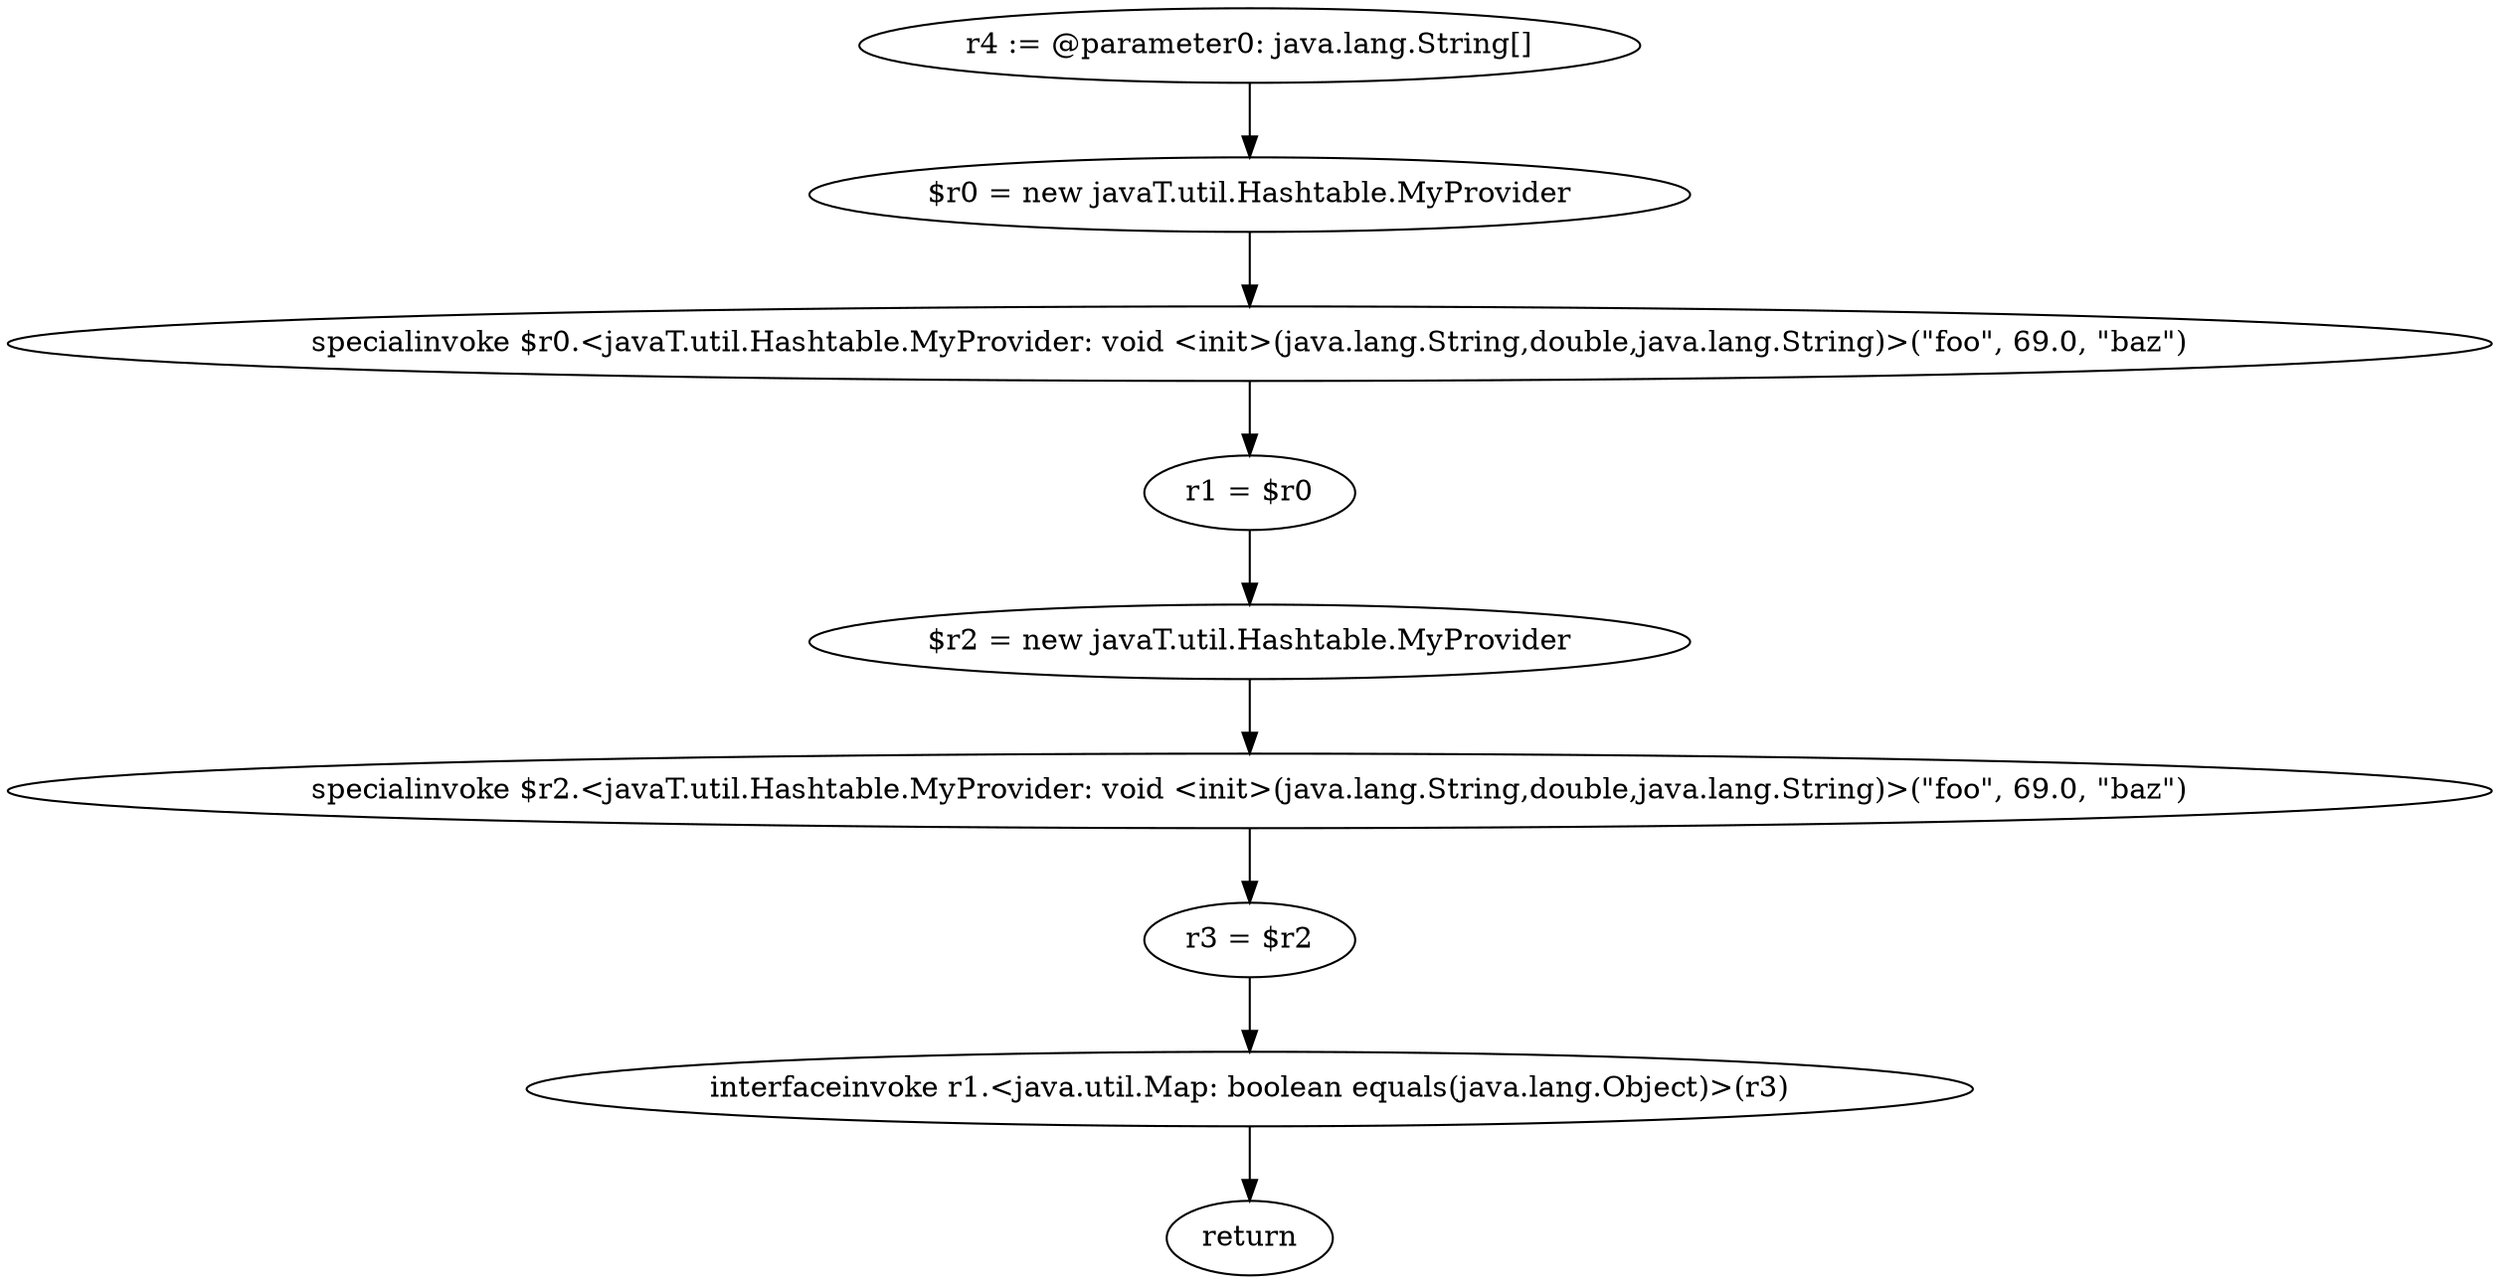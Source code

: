 digraph "unitGraph" {
    "r4 := @parameter0: java.lang.String[]"
    "$r0 = new javaT.util.Hashtable.MyProvider"
    "specialinvoke $r0.<javaT.util.Hashtable.MyProvider: void <init>(java.lang.String,double,java.lang.String)>(\"foo\", 69.0, \"baz\")"
    "r1 = $r0"
    "$r2 = new javaT.util.Hashtable.MyProvider"
    "specialinvoke $r2.<javaT.util.Hashtable.MyProvider: void <init>(java.lang.String,double,java.lang.String)>(\"foo\", 69.0, \"baz\")"
    "r3 = $r2"
    "interfaceinvoke r1.<java.util.Map: boolean equals(java.lang.Object)>(r3)"
    "return"
    "r4 := @parameter0: java.lang.String[]"->"$r0 = new javaT.util.Hashtable.MyProvider";
    "$r0 = new javaT.util.Hashtable.MyProvider"->"specialinvoke $r0.<javaT.util.Hashtable.MyProvider: void <init>(java.lang.String,double,java.lang.String)>(\"foo\", 69.0, \"baz\")";
    "specialinvoke $r0.<javaT.util.Hashtable.MyProvider: void <init>(java.lang.String,double,java.lang.String)>(\"foo\", 69.0, \"baz\")"->"r1 = $r0";
    "r1 = $r0"->"$r2 = new javaT.util.Hashtable.MyProvider";
    "$r2 = new javaT.util.Hashtable.MyProvider"->"specialinvoke $r2.<javaT.util.Hashtable.MyProvider: void <init>(java.lang.String,double,java.lang.String)>(\"foo\", 69.0, \"baz\")";
    "specialinvoke $r2.<javaT.util.Hashtable.MyProvider: void <init>(java.lang.String,double,java.lang.String)>(\"foo\", 69.0, \"baz\")"->"r3 = $r2";
    "r3 = $r2"->"interfaceinvoke r1.<java.util.Map: boolean equals(java.lang.Object)>(r3)";
    "interfaceinvoke r1.<java.util.Map: boolean equals(java.lang.Object)>(r3)"->"return";
}
